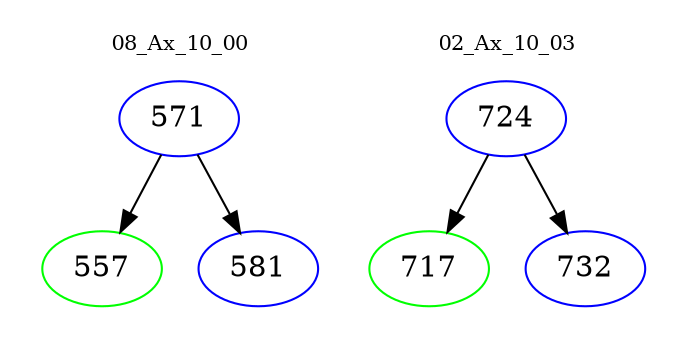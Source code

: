 digraph{
subgraph cluster_0 {
color = white
label = "08_Ax_10_00";
fontsize=10;
T0_571 [label="571", color="blue"]
T0_571 -> T0_557 [color="black"]
T0_557 [label="557", color="green"]
T0_571 -> T0_581 [color="black"]
T0_581 [label="581", color="blue"]
}
subgraph cluster_1 {
color = white
label = "02_Ax_10_03";
fontsize=10;
T1_724 [label="724", color="blue"]
T1_724 -> T1_717 [color="black"]
T1_717 [label="717", color="green"]
T1_724 -> T1_732 [color="black"]
T1_732 [label="732", color="blue"]
}
}
